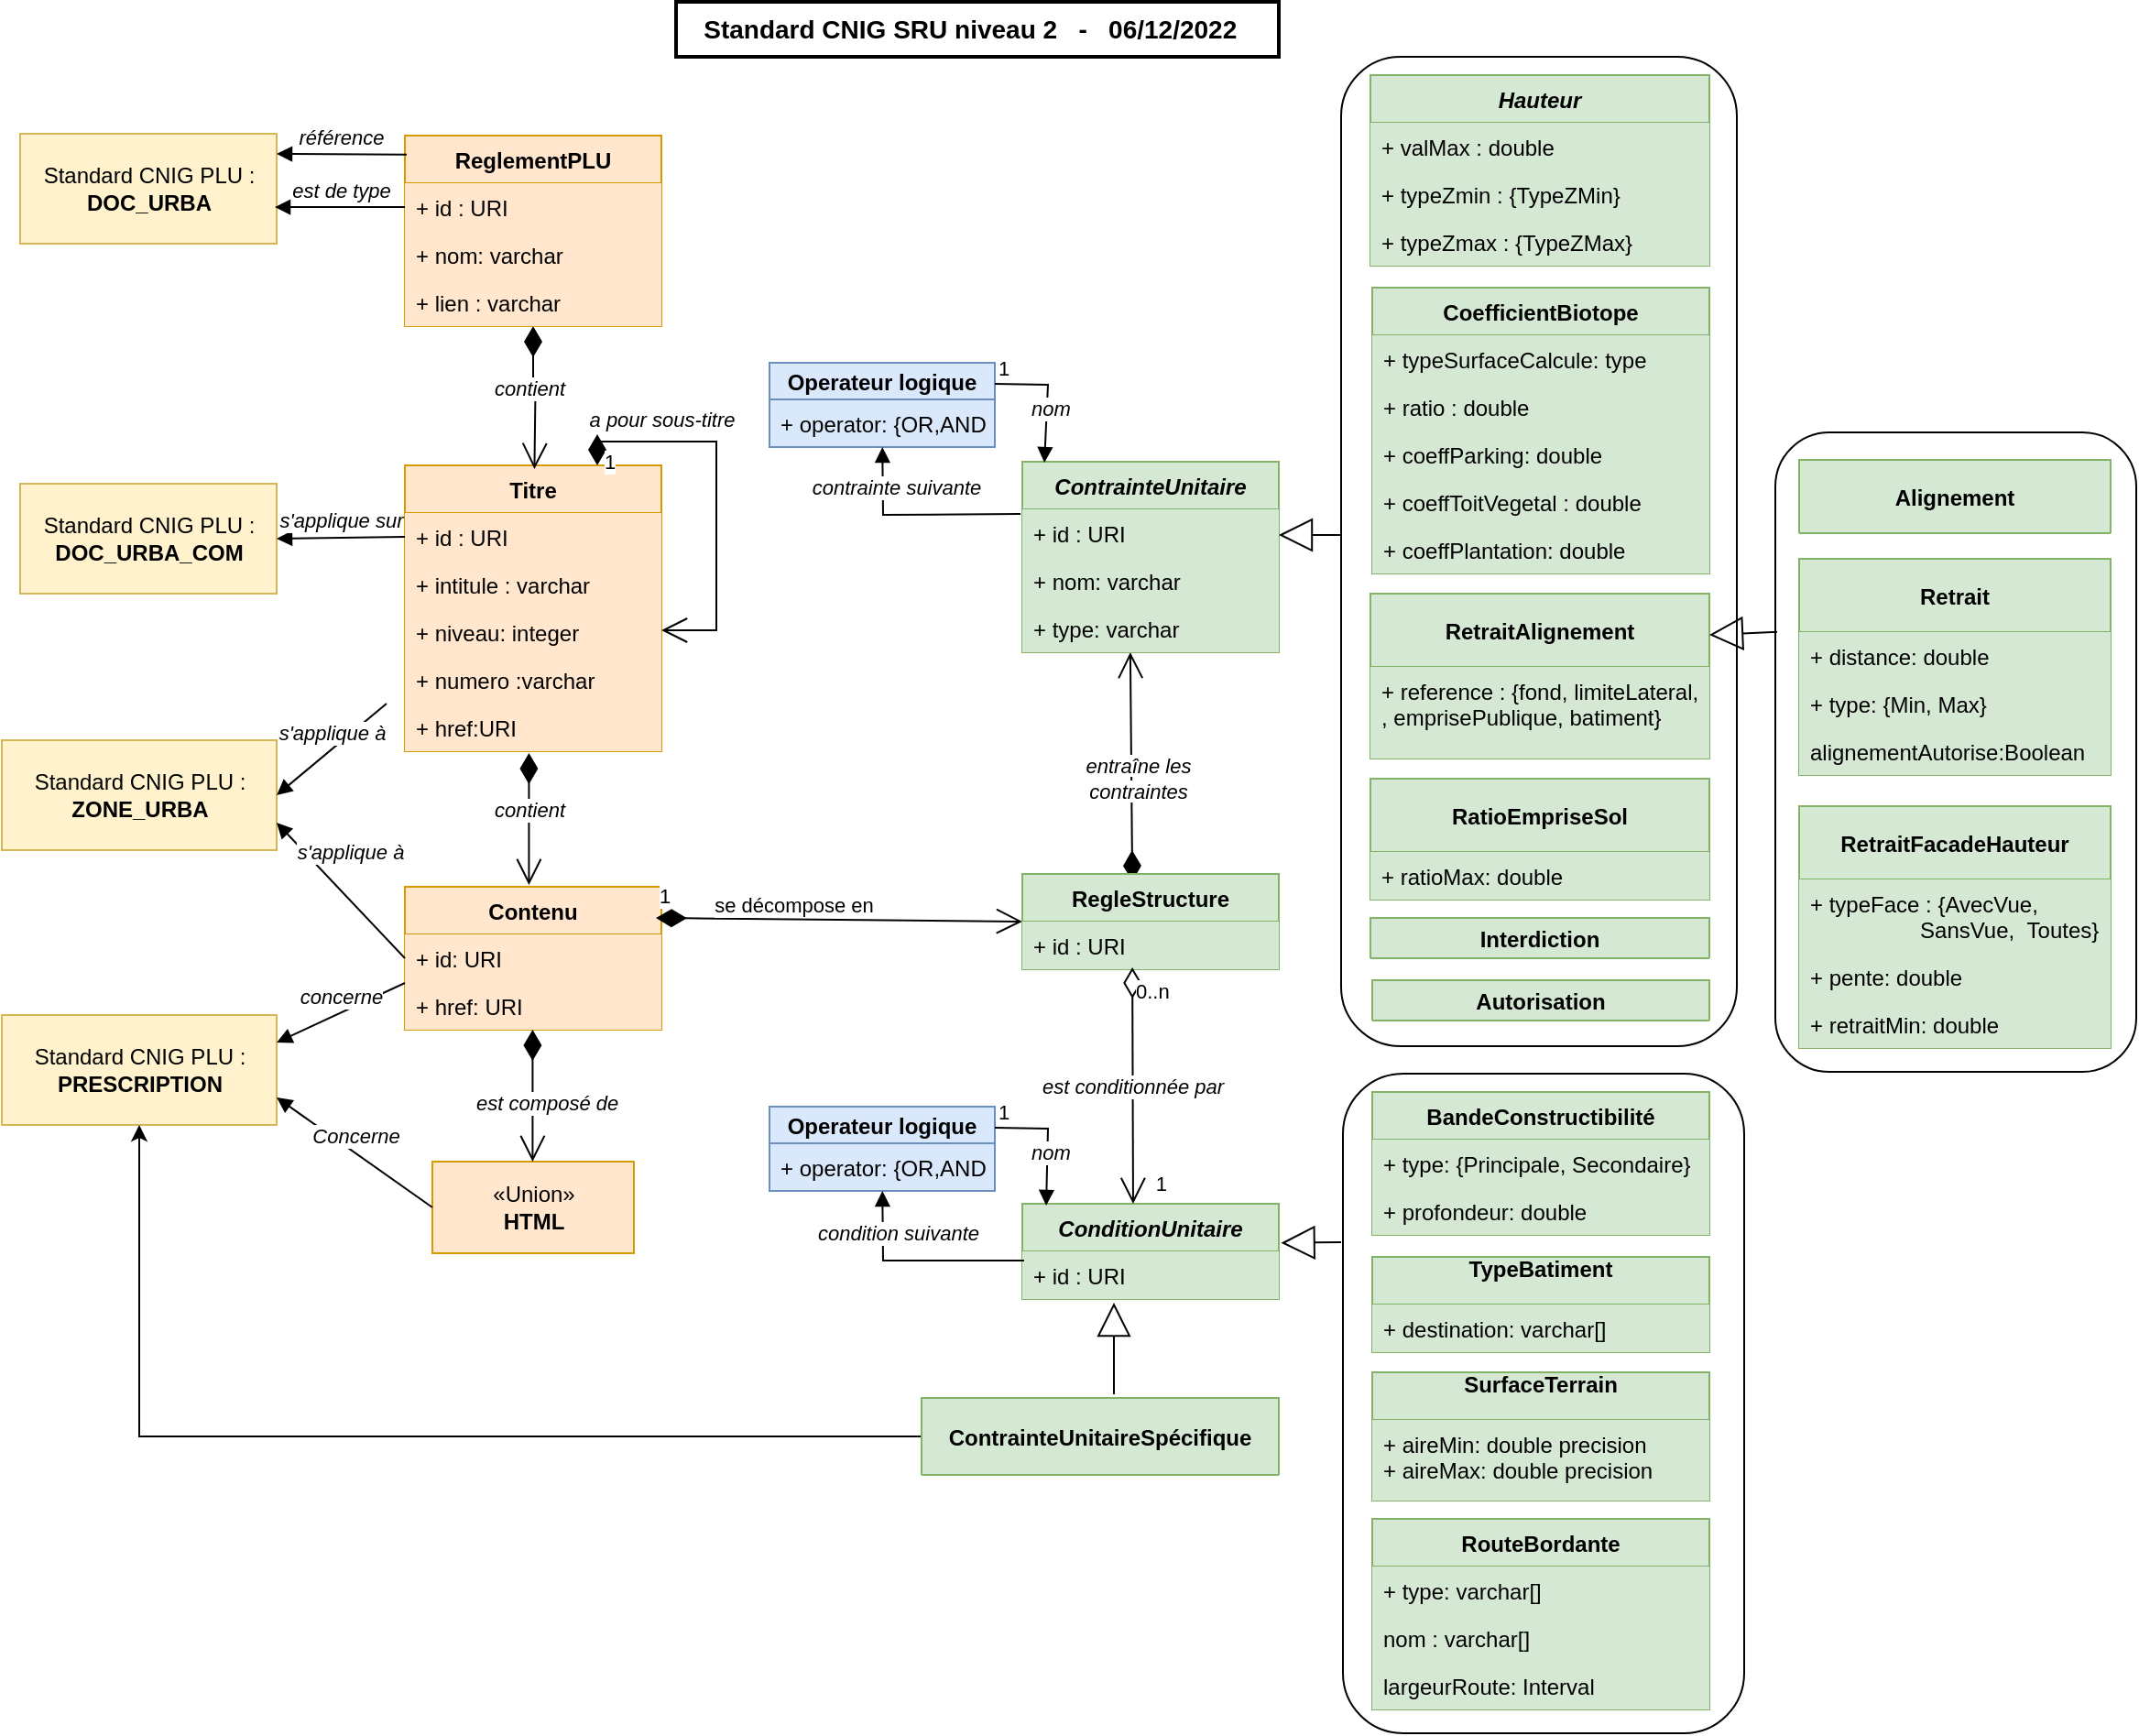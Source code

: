 <?xml version="1.0" encoding="UTF-8"?>
<mxfile version="20.7.4" type="google">
  <diagram id="C5RBs43oDa-KdzZeNtuy" name="Page-1">
    <mxGraphModel dx="1434" dy="2326" grid="1" gridSize="10" guides="1" tooltips="1" connect="1" arrows="1" fold="1" page="1" pageScale="1" pageWidth="1200" pageHeight="1600" math="0" shadow="0">
      <root>
        <mxCell id="WIyWlLk6GJQsqaUBKTNV-0" />
        <mxCell id="WIyWlLk6GJQsqaUBKTNV-1" parent="WIyWlLk6GJQsqaUBKTNV-0" />
        <mxCell id="uj2GFUp7TWxMebJnhP7S-3" value="" style="rounded=1;whiteSpace=wrap;html=1;fillColor=none;" parent="WIyWlLk6GJQsqaUBKTNV-1" vertex="1">
          <mxGeometry x="991" y="-1355" width="197" height="349" as="geometry" />
        </mxCell>
        <mxCell id="uj2GFUp7TWxMebJnhP7S-2" value="" style="rounded=1;whiteSpace=wrap;html=1;fillColor=none;" parent="WIyWlLk6GJQsqaUBKTNV-1" vertex="1">
          <mxGeometry x="754" y="-1560" width="216" height="540" as="geometry" />
        </mxCell>
        <mxCell id="uj2GFUp7TWxMebJnhP7S-0" value="" style="rounded=1;whiteSpace=wrap;html=1;fillColor=none;" parent="WIyWlLk6GJQsqaUBKTNV-1" vertex="1">
          <mxGeometry x="755" y="-1005" width="219" height="360" as="geometry" />
        </mxCell>
        <mxCell id="8gSaWVuiy5hUUqjR6Z7Z-123" value="" style="endArrow=open;html=1;endSize=12;startArrow=diamondThin;startSize=14;startFill=1;align=left;verticalAlign=bottom;rounded=0;exitX=0.429;exitY=0.077;exitDx=0;exitDy=0;exitPerimeter=0;entryX=0.421;entryY=1;entryDx=0;entryDy=0;entryPerimeter=0;" parent="WIyWlLk6GJQsqaUBKTNV-1" source="8gSaWVuiy5hUUqjR6Z7Z-113" target="8gSaWVuiy5hUUqjR6Z7Z-121" edge="1">
          <mxGeometry x="-0.528" y="5" relative="1" as="geometry">
            <mxPoint x="640" y="-1130" as="sourcePoint" />
            <mxPoint x="640" y="-1240" as="targetPoint" />
            <mxPoint as="offset" />
          </mxGeometry>
        </mxCell>
        <mxCell id="8gSaWVuiy5hUUqjR6Z7Z-84" value="&lt;div&gt;«Union»&lt;b&gt;&lt;br&gt;&lt;/b&gt;&lt;/div&gt;&lt;div&gt;&lt;b&gt;HTML&lt;/b&gt;&lt;/div&gt;" style="html=1;fillColor=#ffe6cc;strokeColor=#d79b00;rounded=0;" parent="WIyWlLk6GJQsqaUBKTNV-1" vertex="1">
          <mxGeometry x="258" y="-957" width="110" height="50" as="geometry" />
        </mxCell>
        <mxCell id="8gSaWVuiy5hUUqjR6Z7Z-85" value="Contenu" style="swimlane;fontStyle=1;childLayout=stackLayout;horizontal=1;startSize=26;fillColor=#ffe6cc;horizontalStack=0;resizeParent=1;resizeParentMax=0;resizeLast=0;collapsible=1;marginBottom=0;strokeColor=#d79b00;rounded=0;" parent="WIyWlLk6GJQsqaUBKTNV-1" vertex="1">
          <mxGeometry x="243" y="-1107" width="140" height="78" as="geometry" />
        </mxCell>
        <mxCell id="x3ndrFD1Gh-NryQpKRno-5" value="1" style="endArrow=open;html=1;endSize=12;startArrow=diamondThin;startSize=14;startFill=1;align=left;verticalAlign=bottom;entryX=0;entryY=0.5;entryDx=0;entryDy=0;" parent="8gSaWVuiy5hUUqjR6Z7Z-85" target="8gSaWVuiy5hUUqjR6Z7Z-113" edge="1">
          <mxGeometry x="-1" y="3" relative="1" as="geometry">
            <mxPoint x="137" y="17" as="sourcePoint" />
            <mxPoint x="332" y="16" as="targetPoint" />
          </mxGeometry>
        </mxCell>
        <mxCell id="x3ndrFD1Gh-NryQpKRno-6" value="se décompose en" style="edgeLabel;html=1;align=center;verticalAlign=middle;resizable=0;points=[];" parent="x3ndrFD1Gh-NryQpKRno-5" connectable="0" vertex="1">
          <mxGeometry x="-0.373" relative="1" as="geometry">
            <mxPoint x="12" y="-8" as="offset" />
          </mxGeometry>
        </mxCell>
        <mxCell id="8gSaWVuiy5hUUqjR6Z7Z-86" value="+ id: URI" style="text;strokeColor=none;fillColor=#ffe6cc;align=left;verticalAlign=top;spacingLeft=4;spacingRight=4;overflow=hidden;rotatable=0;points=[[0,0.5],[1,0.5]];portConstraint=eastwest;rounded=0;" parent="8gSaWVuiy5hUUqjR6Z7Z-85" vertex="1">
          <mxGeometry y="26" width="140" height="26" as="geometry" />
        </mxCell>
        <mxCell id="8gSaWVuiy5hUUqjR6Z7Z-87" value="+ href: URI&#xa;" style="text;strokeColor=none;fillColor=#ffe6cc;align=left;verticalAlign=top;spacingLeft=4;spacingRight=4;overflow=hidden;rotatable=0;points=[[0,0.5],[1,0.5]];portConstraint=eastwest;rounded=0;" parent="8gSaWVuiy5hUUqjR6Z7Z-85" vertex="1">
          <mxGeometry y="52" width="140" height="26" as="geometry" />
        </mxCell>
        <mxCell id="8gSaWVuiy5hUUqjR6Z7Z-88" value="&lt;i&gt;est composé de&lt;/i&gt;" style="endArrow=open;html=1;endSize=12;startArrow=diamondThin;startSize=14;startFill=1;edgeStyle=orthogonalEdgeStyle;align=left;verticalAlign=bottom;rounded=0;entryX=0.5;entryY=0;entryDx=0;entryDy=0;exitX=0.5;exitY=1;exitDx=0;exitDy=0;" parent="WIyWlLk6GJQsqaUBKTNV-1" edge="1">
          <mxGeometry x="0.361" y="-33" relative="1" as="geometry">
            <mxPoint x="312.71" y="-1029" as="sourcePoint" />
            <mxPoint x="312.71" y="-957" as="targetPoint" />
            <mxPoint as="offset" />
          </mxGeometry>
        </mxCell>
        <mxCell id="8gSaWVuiy5hUUqjR6Z7Z-89" value="Titre" style="swimlane;fontStyle=1;childLayout=stackLayout;horizontal=1;startSize=26;fillColor=#ffe6cc;horizontalStack=0;resizeParent=1;resizeParentMax=0;resizeLast=0;collapsible=1;marginBottom=0;strokeColor=#d79b00;rounded=0;" parent="WIyWlLk6GJQsqaUBKTNV-1" vertex="1">
          <mxGeometry x="243" y="-1337" width="140" height="156" as="geometry" />
        </mxCell>
        <mxCell id="8gSaWVuiy5hUUqjR6Z7Z-90" value="+ id : URI" style="text;strokeColor=none;fillColor=#ffe6cc;align=left;verticalAlign=top;spacingLeft=4;spacingRight=4;overflow=hidden;rotatable=0;points=[[0,0.5],[1,0.5]];portConstraint=eastwest;rounded=0;" parent="8gSaWVuiy5hUUqjR6Z7Z-89" vertex="1">
          <mxGeometry y="26" width="140" height="26" as="geometry" />
        </mxCell>
        <mxCell id="8gSaWVuiy5hUUqjR6Z7Z-91" value="+ intitule : varchar" style="text;strokeColor=none;fillColor=#ffe6cc;align=left;verticalAlign=top;spacingLeft=4;spacingRight=4;overflow=hidden;rotatable=0;points=[[0,0.5],[1,0.5]];portConstraint=eastwest;rounded=0;" parent="8gSaWVuiy5hUUqjR6Z7Z-89" vertex="1">
          <mxGeometry y="52" width="140" height="26" as="geometry" />
        </mxCell>
        <mxCell id="8gSaWVuiy5hUUqjR6Z7Z-92" value="+ niveau: integer" style="text;strokeColor=none;fillColor=#ffe6cc;align=left;verticalAlign=top;spacingLeft=4;spacingRight=4;overflow=hidden;rotatable=0;points=[[0,0.5],[1,0.5]];portConstraint=eastwest;rounded=0;" parent="8gSaWVuiy5hUUqjR6Z7Z-89" vertex="1">
          <mxGeometry y="78" width="140" height="26" as="geometry" />
        </mxCell>
        <mxCell id="8gSaWVuiy5hUUqjR6Z7Z-93" value="+ numero :varchar&#xa;" style="text;strokeColor=none;fillColor=#ffe6cc;align=left;verticalAlign=top;spacingLeft=4;spacingRight=4;overflow=hidden;rotatable=0;points=[[0,0.5],[1,0.5]];portConstraint=eastwest;rounded=0;" parent="8gSaWVuiy5hUUqjR6Z7Z-89" vertex="1">
          <mxGeometry y="104" width="140" height="26" as="geometry" />
        </mxCell>
        <mxCell id="8gSaWVuiy5hUUqjR6Z7Z-94" value="+ href:URI" style="text;strokeColor=none;fillColor=#ffe6cc;align=left;verticalAlign=top;spacingLeft=4;spacingRight=4;overflow=hidden;rotatable=0;points=[[0,0.5],[1,0.5]];portConstraint=eastwest;rounded=0;" parent="8gSaWVuiy5hUUqjR6Z7Z-89" vertex="1">
          <mxGeometry y="130" width="140" height="26" as="geometry" />
        </mxCell>
        <mxCell id="8gSaWVuiy5hUUqjR6Z7Z-95" value="&lt;i&gt;contient&lt;/i&gt;" style="endArrow=open;html=1;endSize=12;startArrow=diamondThin;startSize=14;startFill=1;edgeStyle=orthogonalEdgeStyle;align=left;verticalAlign=bottom;rounded=0;entryX=0.5;entryY=0;entryDx=0;entryDy=0;exitX=0.5;exitY=1;exitDx=0;exitDy=0;" parent="WIyWlLk6GJQsqaUBKTNV-1" edge="1">
          <mxGeometry x="0.111" y="-21" relative="1" as="geometry">
            <mxPoint x="310.71" y="-1180" as="sourcePoint" />
            <mxPoint x="310.71" y="-1108.0" as="targetPoint" />
            <mxPoint as="offset" />
          </mxGeometry>
        </mxCell>
        <mxCell id="8gSaWVuiy5hUUqjR6Z7Z-96" value="&lt;i&gt;contient&lt;/i&gt;" style="endArrow=open;html=1;endSize=12;startArrow=diamondThin;startSize=14;startFill=1;edgeStyle=orthogonalEdgeStyle;align=left;verticalAlign=bottom;rounded=0;entryX=0.5;entryY=0;entryDx=0;entryDy=0;exitX=0.5;exitY=1;exitDx=0;exitDy=0;" parent="WIyWlLk6GJQsqaUBKTNV-1" source="8gSaWVuiy5hUUqjR6Z7Z-98" edge="1">
          <mxGeometry x="-0.009" y="-23" relative="1" as="geometry">
            <mxPoint x="313.71" y="-1407" as="sourcePoint" />
            <mxPoint x="313.71" y="-1335" as="targetPoint" />
            <mxPoint x="-23" y="-19" as="offset" />
          </mxGeometry>
        </mxCell>
        <mxCell id="8gSaWVuiy5hUUqjR6Z7Z-97" value="1" style="endArrow=open;html=1;endSize=12;startArrow=diamondThin;startSize=14;startFill=1;edgeStyle=orthogonalEdgeStyle;align=left;verticalAlign=bottom;rounded=0;exitX=0.75;exitY=0;exitDx=0;exitDy=0;" parent="WIyWlLk6GJQsqaUBKTNV-1" source="8gSaWVuiy5hUUqjR6Z7Z-89" edge="1">
          <mxGeometry x="-1" y="-7" relative="1" as="geometry">
            <mxPoint x="463" y="-1227" as="sourcePoint" />
            <mxPoint x="383" y="-1247" as="targetPoint" />
            <Array as="points">
              <mxPoint x="348" y="-1350" />
              <mxPoint x="413" y="-1350" />
              <mxPoint x="413" y="-1247" />
            </Array>
            <mxPoint x="-5" y="7" as="offset" />
          </mxGeometry>
        </mxCell>
        <mxCell id="uj2GFUp7TWxMebJnhP7S-23" value="&lt;i&gt;a pour sous-titre&lt;/i&gt;" style="edgeLabel;html=1;align=center;verticalAlign=middle;resizable=0;points=[];" parent="8gSaWVuiy5hUUqjR6Z7Z-97" connectable="0" vertex="1">
          <mxGeometry x="-0.613" y="1" relative="1" as="geometry">
            <mxPoint x="7" y="-11" as="offset" />
          </mxGeometry>
        </mxCell>
        <mxCell id="8gSaWVuiy5hUUqjR6Z7Z-98" value="ReglementPLU" style="swimlane;fontStyle=1;childLayout=stackLayout;horizontal=1;startSize=26;fillColor=#ffe6cc;horizontalStack=0;resizeParent=1;resizeParentMax=0;resizeLast=0;collapsible=1;marginBottom=0;strokeColor=#d79b00;rounded=0;" parent="WIyWlLk6GJQsqaUBKTNV-1" vertex="1">
          <mxGeometry x="243" y="-1517" width="140" height="104" as="geometry" />
        </mxCell>
        <mxCell id="8gSaWVuiy5hUUqjR6Z7Z-99" value="+ id : URI" style="text;strokeColor=none;fillColor=#ffe6cc;align=left;verticalAlign=top;spacingLeft=4;spacingRight=4;overflow=hidden;rotatable=0;points=[[0,0.5],[1,0.5]];portConstraint=eastwest;rounded=0;" parent="8gSaWVuiy5hUUqjR6Z7Z-98" vertex="1">
          <mxGeometry y="26" width="140" height="26" as="geometry" />
        </mxCell>
        <mxCell id="8gSaWVuiy5hUUqjR6Z7Z-100" value="+ nom: varchar" style="text;strokeColor=none;fillColor=#ffe6cc;align=left;verticalAlign=top;spacingLeft=4;spacingRight=4;overflow=hidden;rotatable=0;points=[[0,0.5],[1,0.5]];portConstraint=eastwest;rounded=0;" parent="8gSaWVuiy5hUUqjR6Z7Z-98" vertex="1">
          <mxGeometry y="52" width="140" height="26" as="geometry" />
        </mxCell>
        <mxCell id="8gSaWVuiy5hUUqjR6Z7Z-101" value="+ lien : varchar" style="text;strokeColor=none;fillColor=#ffe6cc;align=left;verticalAlign=top;spacingLeft=4;spacingRight=4;overflow=hidden;rotatable=0;points=[[0,0.5],[1,0.5]];portConstraint=eastwest;rounded=0;" parent="8gSaWVuiy5hUUqjR6Z7Z-98" vertex="1">
          <mxGeometry y="78" width="140" height="26" as="geometry" />
        </mxCell>
        <mxCell id="8gSaWVuiy5hUUqjR6Z7Z-102" value="&lt;div&gt;&lt;span style=&quot;background-color: initial;&quot;&gt;Standard CNIG PLU :&lt;/span&gt;&lt;br&gt;&lt;/div&gt;&lt;b&gt;PRESCRIPTION&lt;br&gt;&lt;/b&gt;" style="html=1;rounded=0;fillColor=#fff2cc;strokeColor=#d6b656;" parent="WIyWlLk6GJQsqaUBKTNV-1" vertex="1">
          <mxGeometry x="23" y="-1037" width="150" height="60" as="geometry" />
        </mxCell>
        <mxCell id="8gSaWVuiy5hUUqjR6Z7Z-103" value="&lt;div&gt;&lt;span style=&quot;background-color: initial;&quot;&gt;Standard CNIG PLU :&lt;/span&gt;&lt;br&gt;&lt;/div&gt;&lt;b&gt;DOC_URBA&lt;br&gt;&lt;/b&gt;" style="html=1;rounded=0;fillColor=#fff2cc;strokeColor=#d6b656;" parent="WIyWlLk6GJQsqaUBKTNV-1" vertex="1">
          <mxGeometry x="33" y="-1518" width="140" height="60" as="geometry" />
        </mxCell>
        <mxCell id="8gSaWVuiy5hUUqjR6Z7Z-104" value="&lt;i&gt;concerne&lt;br&gt;&lt;/i&gt;" style="html=1;verticalAlign=bottom;endArrow=block;rounded=0;entryX=1;entryY=0.25;entryDx=0;entryDy=0;exitX=0;exitY=1.019;exitDx=0;exitDy=0;exitPerimeter=0;" parent="WIyWlLk6GJQsqaUBKTNV-1" source="8gSaWVuiy5hUUqjR6Z7Z-86" target="8gSaWVuiy5hUUqjR6Z7Z-102" edge="1">
          <mxGeometry width="80" relative="1" as="geometry">
            <mxPoint x="413" y="-1257" as="sourcePoint" />
            <mxPoint x="493" y="-1257" as="targetPoint" />
          </mxGeometry>
        </mxCell>
        <mxCell id="8gSaWVuiy5hUUqjR6Z7Z-105" value="&lt;i&gt;Concerne&lt;/i&gt;" style="html=1;verticalAlign=bottom;endArrow=block;rounded=0;entryX=1;entryY=0.75;entryDx=0;entryDy=0;exitX=0;exitY=0.5;exitDx=0;exitDy=0;" parent="WIyWlLk6GJQsqaUBKTNV-1" source="8gSaWVuiy5hUUqjR6Z7Z-84" target="8gSaWVuiy5hUUqjR6Z7Z-102" edge="1">
          <mxGeometry width="80" relative="1" as="geometry">
            <mxPoint x="393" y="-1058" as="sourcePoint" />
            <mxPoint x="473" y="-1004" as="targetPoint" />
          </mxGeometry>
        </mxCell>
        <mxCell id="8gSaWVuiy5hUUqjR6Z7Z-106" value="&lt;i&gt;référence&lt;/i&gt;" style="html=1;verticalAlign=bottom;endArrow=block;rounded=0;exitX=0.007;exitY=0.1;exitDx=0;exitDy=0;exitPerimeter=0;entryX=1;entryY=0.183;entryDx=0;entryDy=0;entryPerimeter=0;" parent="WIyWlLk6GJQsqaUBKTNV-1" source="8gSaWVuiy5hUUqjR6Z7Z-98" target="8gSaWVuiy5hUUqjR6Z7Z-103" edge="1">
          <mxGeometry width="80" relative="1" as="geometry">
            <mxPoint x="243" y="-1490" as="sourcePoint" />
            <mxPoint x="173" y="-1494.5" as="targetPoint" />
          </mxGeometry>
        </mxCell>
        <mxCell id="8gSaWVuiy5hUUqjR6Z7Z-107" value="&lt;i&gt;est de type&lt;/i&gt;" style="html=1;verticalAlign=bottom;endArrow=block;rounded=0;exitX=0;exitY=0.5;exitDx=0;exitDy=0;entryX=0.993;entryY=0.667;entryDx=0;entryDy=0;entryPerimeter=0;" parent="WIyWlLk6GJQsqaUBKTNV-1" source="8gSaWVuiy5hUUqjR6Z7Z-99" target="8gSaWVuiy5hUUqjR6Z7Z-103" edge="1">
          <mxGeometry width="80" relative="1" as="geometry">
            <mxPoint x="243.56" y="-1477.94" as="sourcePoint" />
            <mxPoint x="173.98" y="-1476.5" as="targetPoint" />
          </mxGeometry>
        </mxCell>
        <mxCell id="8gSaWVuiy5hUUqjR6Z7Z-108" value="&lt;div&gt;&lt;span style=&quot;background-color: initial;&quot;&gt;Standard CNIG PLU :&lt;/span&gt;&lt;/div&gt;&lt;b&gt;ZONE_URBA&lt;br&gt;&lt;/b&gt;" style="html=1;rounded=0;fillColor=#fff2cc;strokeColor=#d6b656;" parent="WIyWlLk6GJQsqaUBKTNV-1" vertex="1">
          <mxGeometry x="23" y="-1187" width="150" height="60" as="geometry" />
        </mxCell>
        <mxCell id="8gSaWVuiy5hUUqjR6Z7Z-109" value="&lt;div&gt;&lt;span style=&quot;background-color: initial;&quot;&gt;Standard CNIG PLU :&lt;/span&gt;&lt;br&gt;&lt;/div&gt;&lt;b&gt;DOC_URBA_COM&lt;br&gt;&lt;/b&gt;" style="html=1;rounded=0;fillColor=#fff2cc;strokeColor=#d6b656;" parent="WIyWlLk6GJQsqaUBKTNV-1" vertex="1">
          <mxGeometry x="33" y="-1327" width="140" height="60" as="geometry" />
        </mxCell>
        <mxCell id="8gSaWVuiy5hUUqjR6Z7Z-110" value="&lt;i&gt;s&#39;applique sur&lt;/i&gt;" style="html=1;verticalAlign=bottom;endArrow=block;rounded=0;entryX=1;entryY=0.5;entryDx=0;entryDy=0;exitX=0;exitY=0.5;exitDx=0;exitDy=0;" parent="WIyWlLk6GJQsqaUBKTNV-1" source="8gSaWVuiy5hUUqjR6Z7Z-90" target="8gSaWVuiy5hUUqjR6Z7Z-109" edge="1">
          <mxGeometry width="80" relative="1" as="geometry">
            <mxPoint x="392" y="-1440" as="sourcePoint" />
            <mxPoint x="472" y="-1440" as="targetPoint" />
          </mxGeometry>
        </mxCell>
        <mxCell id="8gSaWVuiy5hUUqjR6Z7Z-111" value="&lt;i&gt;s&#39;applique à&lt;/i&gt;" style="html=1;verticalAlign=bottom;endArrow=block;rounded=0;entryX=1;entryY=0.5;entryDx=0;entryDy=0;" parent="WIyWlLk6GJQsqaUBKTNV-1" target="8gSaWVuiy5hUUqjR6Z7Z-108" edge="1">
          <mxGeometry width="80" relative="1" as="geometry">
            <mxPoint x="233" y="-1207" as="sourcePoint" />
            <mxPoint x="183" y="-1358" as="targetPoint" />
          </mxGeometry>
        </mxCell>
        <mxCell id="8gSaWVuiy5hUUqjR6Z7Z-112" value="&lt;i&gt;s&#39;applique à&lt;/i&gt;" style="html=1;verticalAlign=bottom;endArrow=block;rounded=0;entryX=1;entryY=0.75;entryDx=0;entryDy=0;exitX=0;exitY=0.5;exitDx=0;exitDy=0;" parent="WIyWlLk6GJQsqaUBKTNV-1" source="8gSaWVuiy5hUUqjR6Z7Z-86" target="8gSaWVuiy5hUUqjR6Z7Z-108" edge="1">
          <mxGeometry x="0.104" y="-12" width="80" relative="1" as="geometry">
            <mxPoint x="243" y="-1197" as="sourcePoint" />
            <mxPoint x="183" y="-1147" as="targetPoint" />
            <mxPoint as="offset" />
          </mxGeometry>
        </mxCell>
        <mxCell id="8gSaWVuiy5hUUqjR6Z7Z-113" value="RegleStructure" style="swimlane;fontStyle=1;childLayout=stackLayout;horizontal=1;startSize=26;fillColor=#d5e8d4;horizontalStack=0;resizeParent=1;resizeParentMax=0;resizeLast=0;collapsible=1;marginBottom=0;strokeColor=#82b366;rounded=0;" parent="WIyWlLk6GJQsqaUBKTNV-1" vertex="1">
          <mxGeometry x="580" y="-1114" width="140" height="52" as="geometry" />
        </mxCell>
        <mxCell id="8gSaWVuiy5hUUqjR6Z7Z-114" value="+ id : URI" style="text;strokeColor=none;fillColor=#D5E8D4;align=left;verticalAlign=top;spacingLeft=4;spacingRight=4;overflow=hidden;rotatable=0;points=[[0,0.5],[1,0.5]];portConstraint=eastwest;rounded=0;" parent="8gSaWVuiy5hUUqjR6Z7Z-113" vertex="1">
          <mxGeometry y="26" width="140" height="26" as="geometry" />
        </mxCell>
        <mxCell id="8gSaWVuiy5hUUqjR6Z7Z-118" value="ContrainteUnitaire" style="swimlane;fontStyle=3;childLayout=stackLayout;horizontal=1;startSize=26;fillColor=#d5e8d4;horizontalStack=0;resizeParent=1;resizeParentMax=0;resizeLast=0;collapsible=1;marginBottom=0;strokeColor=#82b366;rounded=0;" parent="WIyWlLk6GJQsqaUBKTNV-1" vertex="1">
          <mxGeometry x="580" y="-1339" width="140" height="104" as="geometry" />
        </mxCell>
        <mxCell id="8gSaWVuiy5hUUqjR6Z7Z-119" value="+ id : URI" style="text;strokeColor=none;fillColor=#D5E8D4;align=left;verticalAlign=top;spacingLeft=4;spacingRight=4;overflow=hidden;rotatable=0;points=[[0,0.5],[1,0.5]];portConstraint=eastwest;rounded=0;" parent="8gSaWVuiy5hUUqjR6Z7Z-118" vertex="1">
          <mxGeometry y="26" width="140" height="26" as="geometry" />
        </mxCell>
        <mxCell id="8gSaWVuiy5hUUqjR6Z7Z-120" value="+ nom: varchar" style="text;strokeColor=none;fillColor=#D5E8D4;align=left;verticalAlign=top;spacingLeft=4;spacingRight=4;overflow=hidden;rotatable=0;points=[[0,0.5],[1,0.5]];portConstraint=eastwest;rounded=0;" parent="8gSaWVuiy5hUUqjR6Z7Z-118" vertex="1">
          <mxGeometry y="52" width="140" height="26" as="geometry" />
        </mxCell>
        <mxCell id="8gSaWVuiy5hUUqjR6Z7Z-121" value="+ type: varchar" style="text;strokeColor=none;fillColor=#D5E8D4;align=left;verticalAlign=top;spacingLeft=4;spacingRight=4;overflow=hidden;rotatable=0;points=[[0,0.5],[1,0.5]];portConstraint=eastwest;rounded=0;" parent="8gSaWVuiy5hUUqjR6Z7Z-118" vertex="1">
          <mxGeometry y="78" width="140" height="26" as="geometry" />
        </mxCell>
        <mxCell id="8gSaWVuiy5hUUqjR6Z7Z-124" value="RatioEmpriseSol" style="swimlane;fontStyle=1;childLayout=stackLayout;horizontal=1;startSize=40;fillColor=#d5e8d4;horizontalStack=0;resizeParent=1;resizeParentMax=0;resizeLast=0;collapsible=1;marginBottom=0;strokeColor=#82b366;rounded=0;" parent="WIyWlLk6GJQsqaUBKTNV-1" vertex="1">
          <mxGeometry x="770" y="-1166" width="185" height="66" as="geometry" />
        </mxCell>
        <mxCell id="8gSaWVuiy5hUUqjR6Z7Z-125" value="+ ratioMax: double" style="text;strokeColor=none;fillColor=#D5E8D4;align=left;verticalAlign=top;spacingLeft=4;spacingRight=4;overflow=hidden;rotatable=0;points=[[0,0.5],[1,0.5]];portConstraint=eastwest;rounded=0;" parent="8gSaWVuiy5hUUqjR6Z7Z-124" vertex="1">
          <mxGeometry y="40" width="185" height="26" as="geometry" />
        </mxCell>
        <mxCell id="8gSaWVuiy5hUUqjR6Z7Z-144" value="BandeConstructibilité" style="swimlane;fontStyle=1;childLayout=stackLayout;horizontal=1;startSize=26;fillColor=#d5e8d4;horizontalStack=0;resizeParent=1;resizeParentMax=0;resizeLast=0;collapsible=1;marginBottom=0;strokeColor=#82b366;rounded=0;" parent="WIyWlLk6GJQsqaUBKTNV-1" vertex="1">
          <mxGeometry x="771" y="-995" width="184" height="78" as="geometry">
            <mxRectangle x="771" y="-995" width="170" height="30" as="alternateBounds" />
          </mxGeometry>
        </mxCell>
        <mxCell id="x3ndrFD1Gh-NryQpKRno-11" value="+ type: {Principale, Secondaire}" style="text;strokeColor=none;fillColor=#D5E8D4;align=left;verticalAlign=top;spacingLeft=4;spacingRight=4;overflow=hidden;rotatable=0;points=[[0,0.5],[1,0.5]];portConstraint=eastwest;rounded=0;" parent="8gSaWVuiy5hUUqjR6Z7Z-144" vertex="1">
          <mxGeometry y="26" width="184" height="26" as="geometry" />
        </mxCell>
        <mxCell id="8gSaWVuiy5hUUqjR6Z7Z-146" value="+ profondeur: double" style="text;strokeColor=none;fillColor=#D5E8D4;align=left;verticalAlign=top;spacingLeft=4;spacingRight=4;overflow=hidden;rotatable=0;points=[[0,0.5],[1,0.5]];portConstraint=eastwest;rounded=0;" parent="8gSaWVuiy5hUUqjR6Z7Z-144" vertex="1">
          <mxGeometry y="52" width="184" height="26" as="geometry" />
        </mxCell>
        <mxCell id="8gSaWVuiy5hUUqjR6Z7Z-154" value="" style="edgeStyle=orthogonalEdgeStyle;rounded=0;orthogonalLoop=1;jettySize=auto;html=1;exitX=0;exitY=0.5;exitDx=0;exitDy=0;" parent="WIyWlLk6GJQsqaUBKTNV-1" source="8gSaWVuiy5hUUqjR6Z7Z-147" target="8gSaWVuiy5hUUqjR6Z7Z-102" edge="1">
          <mxGeometry relative="1" as="geometry">
            <mxPoint x="373" y="-840" as="sourcePoint" />
          </mxGeometry>
        </mxCell>
        <mxCell id="8gSaWVuiy5hUUqjR6Z7Z-147" value="ContrainteUnitaireSpécifique" style="swimlane;fontStyle=1;childLayout=stackLayout;horizontal=1;startSize=42;fillColor=#d5e8d4;horizontalStack=0;resizeParent=1;resizeParentMax=0;resizeLast=0;collapsible=1;marginBottom=0;strokeColor=#82b366;rounded=0;" parent="WIyWlLk6GJQsqaUBKTNV-1" vertex="1">
          <mxGeometry x="525" y="-828" width="195" height="42" as="geometry" />
        </mxCell>
        <mxCell id="8gSaWVuiy5hUUqjR6Z7Z-167" value="CoefficientBiotope&#xa;" style="swimlane;fontStyle=1;childLayout=stackLayout;horizontal=1;startSize=26;fillColor=#d5e8d4;horizontalStack=0;resizeParent=1;resizeParentMax=0;resizeLast=0;collapsible=1;marginBottom=0;strokeColor=#82b366;rounded=0;verticalAlign=top;" parent="WIyWlLk6GJQsqaUBKTNV-1" vertex="1">
          <mxGeometry x="771" y="-1434" width="184" height="156" as="geometry">
            <mxRectangle x="780" y="204" width="150" height="30" as="alternateBounds" />
          </mxGeometry>
        </mxCell>
        <mxCell id="8gSaWVuiy5hUUqjR6Z7Z-168" value="+ typeSurfaceCalcule: type" style="text;strokeColor=none;fillColor=#D5E8D4;align=left;verticalAlign=top;spacingLeft=4;spacingRight=4;overflow=hidden;rotatable=0;points=[[0,0.5],[1,0.5]];portConstraint=eastwest;rounded=0;" parent="8gSaWVuiy5hUUqjR6Z7Z-167" vertex="1">
          <mxGeometry y="26" width="184" height="26" as="geometry" />
        </mxCell>
        <mxCell id="8gSaWVuiy5hUUqjR6Z7Z-169" value="+ ratio : double" style="text;strokeColor=none;fillColor=#D5E8D4;align=left;verticalAlign=top;spacingLeft=4;spacingRight=4;overflow=hidden;rotatable=0;points=[[0,0.5],[1,0.5]];portConstraint=eastwest;rounded=0;" parent="8gSaWVuiy5hUUqjR6Z7Z-167" vertex="1">
          <mxGeometry y="52" width="184" height="26" as="geometry" />
        </mxCell>
        <mxCell id="8gSaWVuiy5hUUqjR6Z7Z-171" value="+ coeffParking: double&#xa;" style="text;strokeColor=none;fillColor=#D5E8D4;align=left;verticalAlign=top;spacingLeft=4;spacingRight=4;overflow=hidden;rotatable=0;points=[[0,0.5],[1,0.5]];portConstraint=eastwest;rounded=0;" parent="8gSaWVuiy5hUUqjR6Z7Z-167" vertex="1">
          <mxGeometry y="78" width="184" height="26" as="geometry" />
        </mxCell>
        <mxCell id="8gSaWVuiy5hUUqjR6Z7Z-170" value="+ coeffToitVegetal : double&#xa;" style="text;strokeColor=none;fillColor=#D5E8D4;align=left;verticalAlign=top;spacingLeft=4;spacingRight=4;overflow=hidden;rotatable=0;points=[[0,0.5],[1,0.5]];portConstraint=eastwest;rounded=0;" parent="8gSaWVuiy5hUUqjR6Z7Z-167" vertex="1">
          <mxGeometry y="104" width="184" height="26" as="geometry" />
        </mxCell>
        <mxCell id="8gSaWVuiy5hUUqjR6Z7Z-176" value="+ coeffPlantation: double&#xa;" style="text;strokeColor=none;fillColor=#D5E8D4;align=left;verticalAlign=top;spacingLeft=4;spacingRight=4;overflow=hidden;rotatable=0;points=[[0,0.5],[1,0.5]];portConstraint=eastwest;rounded=0;" parent="8gSaWVuiy5hUUqjR6Z7Z-167" vertex="1">
          <mxGeometry y="130" width="184" height="26" as="geometry" />
        </mxCell>
        <mxCell id="8gSaWVuiy5hUUqjR6Z7Z-177" value="&#xa;&#xa;Interdiction&#xa;&#xa;" style="swimlane;fontStyle=1;childLayout=stackLayout;horizontal=1;startSize=40;fillColor=#d5e8d4;horizontalStack=0;resizeParent=1;resizeParentMax=0;resizeLast=0;collapsible=1;marginBottom=0;strokeColor=#82b366;rounded=0;" parent="WIyWlLk6GJQsqaUBKTNV-1" vertex="1">
          <mxGeometry x="770" y="-1090" width="185" height="22" as="geometry" />
        </mxCell>
        <mxCell id="8gSaWVuiy5hUUqjR6Z7Z-184" value="RetraitAlignement" style="swimlane;fontStyle=1;childLayout=stackLayout;horizontal=1;startSize=40;fillColor=#d5e8d4;horizontalStack=0;resizeParent=1;resizeParentMax=0;resizeLast=0;collapsible=1;marginBottom=0;strokeColor=#82b366;rounded=0;" parent="WIyWlLk6GJQsqaUBKTNV-1" vertex="1">
          <mxGeometry x="770" y="-1267" width="185" height="90" as="geometry">
            <mxRectangle x="850" y="506" width="140" height="40" as="alternateBounds" />
          </mxGeometry>
        </mxCell>
        <mxCell id="8gSaWVuiy5hUUqjR6Z7Z-185" value="+ reference : {fond, limiteLateral, &#xa;, emprisePublique, batiment}" style="text;strokeColor=none;fillColor=#D5E8D4;align=left;verticalAlign=top;spacingLeft=4;spacingRight=4;overflow=hidden;rotatable=0;points=[[0,0.5],[1,0.5]];portConstraint=eastwest;rounded=0;" parent="8gSaWVuiy5hUUqjR6Z7Z-184" vertex="1">
          <mxGeometry y="40" width="185" height="50" as="geometry" />
        </mxCell>
        <mxCell id="8gSaWVuiy5hUUqjR6Z7Z-191" value="Alignement" style="swimlane;fontStyle=1;childLayout=stackLayout;horizontal=1;startSize=40;fillColor=#d5e8d4;horizontalStack=0;resizeParent=1;resizeParentMax=0;resizeLast=0;collapsible=1;marginBottom=0;strokeColor=#82b366;rounded=0;" parent="WIyWlLk6GJQsqaUBKTNV-1" vertex="1">
          <mxGeometry x="1004" y="-1340" width="170" height="40" as="geometry">
            <mxRectangle x="1000" y="360" width="110" height="40" as="alternateBounds" />
          </mxGeometry>
        </mxCell>
        <mxCell id="8gSaWVuiy5hUUqjR6Z7Z-193" value="Retrait" style="swimlane;fontStyle=1;childLayout=stackLayout;horizontal=1;startSize=40;fillColor=#d5e8d4;horizontalStack=0;resizeParent=1;resizeParentMax=0;resizeLast=0;collapsible=1;marginBottom=0;strokeColor=#82b366;rounded=0;" parent="WIyWlLk6GJQsqaUBKTNV-1" vertex="1">
          <mxGeometry x="1004" y="-1286" width="170" height="118" as="geometry" />
        </mxCell>
        <mxCell id="8gSaWVuiy5hUUqjR6Z7Z-195" value="+ distance: double" style="text;strokeColor=none;fillColor=#D5E8D4;align=left;verticalAlign=top;spacingLeft=4;spacingRight=4;overflow=hidden;rotatable=0;points=[[0,0.5],[1,0.5]];portConstraint=eastwest;rounded=0;" parent="8gSaWVuiy5hUUqjR6Z7Z-193" vertex="1">
          <mxGeometry y="40" width="170" height="26" as="geometry" />
        </mxCell>
        <mxCell id="8gSaWVuiy5hUUqjR6Z7Z-196" value="+ type: {Min, Max}" style="text;strokeColor=none;fillColor=#D5E8D4;align=left;verticalAlign=top;spacingLeft=4;spacingRight=4;overflow=hidden;rotatable=0;points=[[0,0.5],[1,0.5]];portConstraint=eastwest;rounded=0;" parent="8gSaWVuiy5hUUqjR6Z7Z-193" vertex="1">
          <mxGeometry y="66" width="170" height="26" as="geometry" />
        </mxCell>
        <mxCell id="8gSaWVuiy5hUUqjR6Z7Z-200" value="alignementAutorise:Boolean" style="text;strokeColor=none;fillColor=#D5E8D4;align=left;verticalAlign=top;spacingLeft=4;spacingRight=4;overflow=hidden;rotatable=0;points=[[0,0.5],[1,0.5]];portConstraint=eastwest;rounded=0;" parent="8gSaWVuiy5hUUqjR6Z7Z-193" vertex="1">
          <mxGeometry y="92" width="170" height="26" as="geometry" />
        </mxCell>
        <mxCell id="8gSaWVuiy5hUUqjR6Z7Z-201" value="RetraitFacadeHauteur" style="swimlane;fontStyle=1;childLayout=stackLayout;horizontal=1;startSize=40;fillColor=#d5e8d4;horizontalStack=0;resizeParent=1;resizeParentMax=0;resizeLast=0;collapsible=1;marginBottom=0;strokeColor=#82b366;rounded=0;" parent="WIyWlLk6GJQsqaUBKTNV-1" vertex="1">
          <mxGeometry x="1004" y="-1151" width="170" height="132" as="geometry" />
        </mxCell>
        <mxCell id="8gSaWVuiy5hUUqjR6Z7Z-202" value="+ typeFace : {AvecVue,&#xa;                  SansVue,  Toutes}&#xa;" style="text;strokeColor=none;fillColor=#D5E8D4;align=left;verticalAlign=top;spacingLeft=4;spacingRight=4;overflow=hidden;rotatable=0;points=[[0,0.5],[1,0.5]];portConstraint=eastwest;rounded=0;" parent="8gSaWVuiy5hUUqjR6Z7Z-201" vertex="1">
          <mxGeometry y="40" width="170" height="40" as="geometry" />
        </mxCell>
        <mxCell id="8gSaWVuiy5hUUqjR6Z7Z-204" value="+ pente: double" style="text;strokeColor=none;fillColor=#D5E8D4;align=left;verticalAlign=top;spacingLeft=4;spacingRight=4;overflow=hidden;rotatable=0;points=[[0,0.5],[1,0.5]];portConstraint=eastwest;rounded=0;" parent="8gSaWVuiy5hUUqjR6Z7Z-201" vertex="1">
          <mxGeometry y="80" width="170" height="26" as="geometry" />
        </mxCell>
        <mxCell id="8gSaWVuiy5hUUqjR6Z7Z-205" value="+ retraitMin: double" style="text;strokeColor=none;fillColor=#D5E8D4;align=left;verticalAlign=top;spacingLeft=4;spacingRight=4;overflow=hidden;rotatable=0;points=[[0,0.5],[1,0.5]];portConstraint=eastwest;rounded=0;" parent="8gSaWVuiy5hUUqjR6Z7Z-201" vertex="1">
          <mxGeometry y="106" width="170" height="26" as="geometry" />
        </mxCell>
        <mxCell id="N2tUr6UEc7fx2WgPVd-r-0" value="&#xa;RouteBordante&#xa;" style="swimlane;fontStyle=1;childLayout=stackLayout;horizontal=1;startSize=26;fillColor=#d5e8d4;horizontalStack=0;resizeParent=1;resizeParentMax=0;resizeLast=0;collapsible=1;marginBottom=0;strokeColor=#82b366;rounded=0;" parent="WIyWlLk6GJQsqaUBKTNV-1" vertex="1">
          <mxGeometry x="771" y="-762" width="184" height="104" as="geometry" />
        </mxCell>
        <mxCell id="N2tUr6UEc7fx2WgPVd-r-1" value="+ type: varchar[]" style="text;strokeColor=none;fillColor=#D5E8D4;align=left;verticalAlign=top;spacingLeft=4;spacingRight=4;overflow=hidden;rotatable=0;points=[[0,0.5],[1,0.5]];portConstraint=eastwest;rounded=0;" parent="N2tUr6UEc7fx2WgPVd-r-0" vertex="1">
          <mxGeometry y="26" width="184" height="26" as="geometry" />
        </mxCell>
        <mxCell id="N2tUr6UEc7fx2WgPVd-r-2" value="nom : varchar[]&#xa;" style="text;strokeColor=none;fillColor=#D5E8D4;align=left;verticalAlign=top;spacingLeft=4;spacingRight=4;overflow=hidden;rotatable=0;points=[[0,0.5],[1,0.5]];portConstraint=eastwest;rounded=0;" parent="N2tUr6UEc7fx2WgPVd-r-0" vertex="1">
          <mxGeometry y="52" width="184" height="26" as="geometry" />
        </mxCell>
        <mxCell id="N2tUr6UEc7fx2WgPVd-r-3" value="largeurRoute: Interval&#xa;" style="text;strokeColor=none;fillColor=#D5E8D4;align=left;verticalAlign=top;spacingLeft=4;spacingRight=4;overflow=hidden;rotatable=0;points=[[0,0.5],[1,0.5]];portConstraint=eastwest;rounded=0;" parent="N2tUr6UEc7fx2WgPVd-r-0" vertex="1">
          <mxGeometry y="78" width="184" height="26" as="geometry" />
        </mxCell>
        <mxCell id="N2tUr6UEc7fx2WgPVd-r-4" value="&#xa;TypeBatiment&#xa;&#xa;" style="swimlane;fontStyle=1;childLayout=stackLayout;horizontal=1;startSize=26;fillColor=#d5e8d4;horizontalStack=0;resizeParent=1;resizeParentMax=0;resizeLast=0;collapsible=1;marginBottom=0;strokeColor=#82b366;rounded=0;" parent="WIyWlLk6GJQsqaUBKTNV-1" vertex="1">
          <mxGeometry x="771" y="-905" width="184" height="52" as="geometry">
            <mxRectangle x="771" y="-905" width="120" height="60" as="alternateBounds" />
          </mxGeometry>
        </mxCell>
        <mxCell id="N2tUr6UEc7fx2WgPVd-r-5" value="+ destination: varchar[] " style="text;strokeColor=none;fillColor=#D5E8D4;align=left;verticalAlign=top;spacingLeft=4;spacingRight=4;overflow=hidden;rotatable=0;points=[[0,0.5],[1,0.5]];portConstraint=eastwest;rounded=0;" parent="N2tUr6UEc7fx2WgPVd-r-4" vertex="1">
          <mxGeometry y="26" width="184" height="26" as="geometry" />
        </mxCell>
        <mxCell id="N2tUr6UEc7fx2WgPVd-r-14" value="Autorisation" style="swimlane;fontStyle=1;childLayout=stackLayout;horizontal=1;startSize=40;fillColor=#d5e8d4;horizontalStack=0;resizeParent=1;resizeParentMax=0;resizeLast=0;collapsible=1;marginBottom=0;strokeColor=#82b366;rounded=0;" parent="WIyWlLk6GJQsqaUBKTNV-1" vertex="1">
          <mxGeometry x="771" y="-1056" width="184" height="22" as="geometry">
            <mxRectangle x="771" y="-1056" width="110" height="40" as="alternateBounds" />
          </mxGeometry>
        </mxCell>
        <mxCell id="TGg9PMkNz1fRDnrvWDFg-7" value="ConditionUnitaire" style="swimlane;fontStyle=3;childLayout=stackLayout;horizontal=1;startSize=26;fillColor=#d5e8d4;horizontalStack=0;resizeParent=1;resizeParentMax=0;resizeLast=0;collapsible=1;marginBottom=0;strokeColor=#82b366;rounded=0;" parent="WIyWlLk6GJQsqaUBKTNV-1" vertex="1">
          <mxGeometry x="580" y="-934" width="140" height="52" as="geometry" />
        </mxCell>
        <mxCell id="TGg9PMkNz1fRDnrvWDFg-8" value="+ id : URI" style="text;strokeColor=none;fillColor=#D5E8D4;align=left;verticalAlign=top;spacingLeft=4;spacingRight=4;overflow=hidden;rotatable=0;points=[[0,0.5],[1,0.5]];portConstraint=eastwest;rounded=0;" parent="TGg9PMkNz1fRDnrvWDFg-7" vertex="1">
          <mxGeometry y="26" width="140" height="26" as="geometry" />
        </mxCell>
        <mxCell id="TGg9PMkNz1fRDnrvWDFg-10" value="&lt;i&gt;est conditionnée par&lt;/i&gt;" style="endArrow=open;html=1;endSize=12;startArrow=diamondThin;startSize=14;startFill=0;rounded=0;entryX=0.432;entryY=0;entryDx=0;entryDy=0;entryPerimeter=0;exitX=0.429;exitY=0.962;exitDx=0;exitDy=0;exitPerimeter=0;" parent="WIyWlLk6GJQsqaUBKTNV-1" source="8gSaWVuiy5hUUqjR6Z7Z-114" target="TGg9PMkNz1fRDnrvWDFg-7" edge="1">
          <mxGeometry relative="1" as="geometry">
            <mxPoint x="640" y="-1050" as="sourcePoint" />
            <mxPoint x="640" y="-990" as="targetPoint" />
          </mxGeometry>
        </mxCell>
        <mxCell id="TGg9PMkNz1fRDnrvWDFg-11" value="0..n" style="edgeLabel;resizable=0;html=1;align=left;verticalAlign=top;rounded=0;" parent="TGg9PMkNz1fRDnrvWDFg-10" connectable="0" vertex="1">
          <mxGeometry x="-1" relative="1" as="geometry" />
        </mxCell>
        <mxCell id="TGg9PMkNz1fRDnrvWDFg-12" value="1" style="edgeLabel;resizable=0;html=1;align=right;verticalAlign=top;rounded=0;" parent="TGg9PMkNz1fRDnrvWDFg-10" connectable="0" vertex="1">
          <mxGeometry x="1" relative="1" as="geometry">
            <mxPoint x="19" y="-24" as="offset" />
          </mxGeometry>
        </mxCell>
        <mxCell id="TGg9PMkNz1fRDnrvWDFg-32" value="&#xa;SurfaceTerrain&#xa;&#xa;" style="swimlane;fontStyle=1;childLayout=stackLayout;horizontal=1;startSize=26;fillColor=#d5e8d4;horizontalStack=0;resizeParent=1;resizeParentMax=0;resizeLast=0;collapsible=1;marginBottom=0;strokeColor=#82b366;rounded=0;" parent="WIyWlLk6GJQsqaUBKTNV-1" vertex="1">
          <mxGeometry x="771" y="-842" width="184" height="70" as="geometry">
            <mxRectangle x="771" y="-842" width="120" height="60" as="alternateBounds" />
          </mxGeometry>
        </mxCell>
        <mxCell id="TGg9PMkNz1fRDnrvWDFg-33" value="+ aireMin: double precision&#xa;+ aireMax: double precision" style="text;strokeColor=none;fillColor=#D5E8D4;align=left;verticalAlign=top;spacingLeft=4;spacingRight=4;overflow=hidden;rotatable=0;points=[[0,0.5],[1,0.5]];portConstraint=eastwest;rounded=0;" parent="TGg9PMkNz1fRDnrvWDFg-32" vertex="1">
          <mxGeometry y="26" width="184" height="44" as="geometry" />
        </mxCell>
        <mxCell id="TGg9PMkNz1fRDnrvWDFg-34" value="&amp;nbsp;" style="endArrow=block;endSize=16;endFill=0;html=1;rounded=0;startArrow=none;" parent="WIyWlLk6GJQsqaUBKTNV-1" edge="1">
          <mxGeometry x="-0.307" y="46" width="160" relative="1" as="geometry">
            <mxPoint x="630" y="-830" as="sourcePoint" />
            <mxPoint x="630" y="-880" as="targetPoint" />
            <mxPoint as="offset" />
            <Array as="points" />
          </mxGeometry>
        </mxCell>
        <mxCell id="x3ndrFD1Gh-NryQpKRno-10" value="&amp;nbsp;" style="endArrow=block;endSize=16;endFill=0;html=1;rounded=0;entryX=1.009;entryY=0.123;entryDx=0;entryDy=0;entryPerimeter=0;" parent="WIyWlLk6GJQsqaUBKTNV-1" edge="1">
          <mxGeometry x="-0.199" y="-11" width="160" relative="1" as="geometry">
            <mxPoint x="754" y="-913" as="sourcePoint" />
            <mxPoint x="721.26" y="-912.604" as="targetPoint" />
            <mxPoint as="offset" />
            <Array as="points" />
          </mxGeometry>
        </mxCell>
        <mxCell id="TGg9PMkNz1fRDnrvWDFg-3" value="&lt;i style=&quot;font-size: 11px; background-color: rgb(255, 255, 255);&quot;&gt;entraîne les&lt;br style=&quot;font-size: 11px;&quot;&gt;contraintes&lt;/i&gt;" style="text;html=1;align=center;verticalAlign=middle;resizable=0;points=[];autosize=1;strokeColor=none;fillColor=none;rounded=0;fontSize=11;" parent="WIyWlLk6GJQsqaUBKTNV-1" vertex="1">
          <mxGeometry x="603" y="-1186" width="80" height="40" as="geometry" />
        </mxCell>
        <mxCell id="x3ndrFD1Gh-NryQpKRno-35" value="&amp;nbsp;" style="endArrow=block;endSize=16;endFill=0;html=1;rounded=0;entryX=1;entryY=0.25;entryDx=0;entryDy=0;exitX=0.005;exitY=0.312;exitDx=0;exitDy=0;exitPerimeter=0;" parent="WIyWlLk6GJQsqaUBKTNV-1" source="uj2GFUp7TWxMebJnhP7S-3" target="8gSaWVuiy5hUUqjR6Z7Z-184" edge="1">
          <mxGeometry x="-0.199" y="-11" width="160" relative="1" as="geometry">
            <mxPoint x="984" y="-1244" as="sourcePoint" />
            <mxPoint x="1053" y="-1543" as="targetPoint" />
            <mxPoint as="offset" />
            <Array as="points" />
          </mxGeometry>
        </mxCell>
        <mxCell id="PbIzmOtg3me5n7JyTSmk-0" value="&amp;nbsp;" style="endArrow=block;endSize=16;endFill=0;html=1;rounded=0;entryX=1.007;entryY=0.846;entryDx=0;entryDy=0;entryPerimeter=0;" parent="WIyWlLk6GJQsqaUBKTNV-1" edge="1">
          <mxGeometry x="-0.139" y="-11" width="160" relative="1" as="geometry">
            <mxPoint x="754" y="-1299" as="sourcePoint" />
            <mxPoint x="719.98" y="-1299.004" as="targetPoint" />
            <mxPoint as="offset" />
          </mxGeometry>
        </mxCell>
        <mxCell id="uj2GFUp7TWxMebJnhP7S-4" value="Hauteur" style="swimlane;fontStyle=3;childLayout=stackLayout;horizontal=1;startSize=26;fillColor=#d5e8d4;horizontalStack=0;resizeParent=1;resizeParentMax=0;resizeLast=0;collapsible=1;marginBottom=0;strokeColor=#82b366;rounded=0;arcSize=15;" parent="WIyWlLk6GJQsqaUBKTNV-1" vertex="1">
          <mxGeometry x="770" y="-1550" width="185" height="104" as="geometry" />
        </mxCell>
        <mxCell id="uj2GFUp7TWxMebJnhP7S-5" value="+ valMax : double" style="text;strokeColor=none;fillColor=#D5E8D4;align=left;verticalAlign=top;spacingLeft=4;spacingRight=4;overflow=hidden;rotatable=0;points=[[0,0.5],[1,0.5]];portConstraint=eastwest;rounded=0;" parent="uj2GFUp7TWxMebJnhP7S-4" vertex="1">
          <mxGeometry y="26" width="185" height="26" as="geometry" />
        </mxCell>
        <mxCell id="uj2GFUp7TWxMebJnhP7S-6" value="+ typeZmin : {TypeZMin}" style="text;strokeColor=none;fillColor=#D5E8D4;align=left;verticalAlign=top;spacingLeft=4;spacingRight=4;overflow=hidden;rotatable=0;points=[[0,0.5],[1,0.5]];portConstraint=eastwest;rounded=0;" parent="uj2GFUp7TWxMebJnhP7S-4" vertex="1">
          <mxGeometry y="52" width="185" height="26" as="geometry" />
        </mxCell>
        <mxCell id="uj2GFUp7TWxMebJnhP7S-7" value="+ typeZmax : {TypeZMax}" style="text;strokeColor=none;fillColor=#D5E8D4;align=left;verticalAlign=top;spacingLeft=4;spacingRight=4;overflow=hidden;rotatable=0;points=[[0,0.5],[1,0.5]];portConstraint=eastwest;rounded=0;" parent="uj2GFUp7TWxMebJnhP7S-4" vertex="1">
          <mxGeometry y="78" width="185" height="26" as="geometry" />
        </mxCell>
        <mxCell id="uj2GFUp7TWxMebJnhP7S-9" value="&lt;b&gt;&lt;font style=&quot;font-size: 14px;&quot;&gt;Standard CNIG SRU niveau 2&amp;nbsp; &amp;nbsp;-&amp;nbsp; &amp;nbsp;06/12/2022&amp;nbsp;&amp;nbsp;&lt;/font&gt;&lt;/b&gt;" style="rounded=0;whiteSpace=wrap;html=1;labelBackgroundColor=#FFFFFF;fillColor=none;strokeWidth=2;align=center;" parent="WIyWlLk6GJQsqaUBKTNV-1" vertex="1">
          <mxGeometry x="391" y="-1590" width="329" height="30" as="geometry" />
        </mxCell>
        <mxCell id="uj2GFUp7TWxMebJnhP7S-11" value="Operateur logique" style="swimlane;fontStyle=1;childLayout=stackLayout;horizontal=1;startSize=20;fillColor=#dae8fc;horizontalStack=0;resizeParent=1;resizeParentMax=0;resizeLast=0;collapsible=1;marginBottom=0;strokeColor=#6c8ebf;rounded=0;" parent="WIyWlLk6GJQsqaUBKTNV-1" vertex="1">
          <mxGeometry x="442" y="-987" width="123" height="46" as="geometry" />
        </mxCell>
        <mxCell id="uj2GFUp7TWxMebJnhP7S-12" value="+ operator: {OR,AND}" style="text;strokeColor=#6c8ebf;fillColor=#dae8fc;align=left;verticalAlign=top;spacingLeft=4;spacingRight=4;overflow=hidden;rotatable=0;points=[[0,0.5],[1,0.5]];portConstraint=eastwest;rounded=0;" parent="uj2GFUp7TWxMebJnhP7S-11" vertex="1">
          <mxGeometry y="20" width="123" height="26" as="geometry" />
        </mxCell>
        <mxCell id="uj2GFUp7TWxMebJnhP7S-13" value="" style="endArrow=block;endFill=1;html=1;align=left;verticalAlign=top;rounded=0;exitX=0.007;exitY=0.192;exitDx=0;exitDy=0;exitPerimeter=0;" parent="WIyWlLk6GJQsqaUBKTNV-1" source="TGg9PMkNz1fRDnrvWDFg-8" target="uj2GFUp7TWxMebJnhP7S-12" edge="1">
          <mxGeometry x="0.15" y="-14" relative="1" as="geometry">
            <mxPoint x="581" y="-910" as="sourcePoint" />
            <mxPoint x="443" y="-942" as="targetPoint" />
            <mxPoint as="offset" />
            <Array as="points">
              <mxPoint x="504" y="-903" />
            </Array>
          </mxGeometry>
        </mxCell>
        <mxCell id="uj2GFUp7TWxMebJnhP7S-14" value="&lt;i&gt;condition suivante&lt;/i&gt;" style="edgeLabel;html=1;align=center;verticalAlign=middle;resizable=0;points=[];" parent="uj2GFUp7TWxMebJnhP7S-13" connectable="0" vertex="1">
          <mxGeometry x="-0.227" y="2" relative="1" as="geometry">
            <mxPoint x="-25" y="-17" as="offset" />
          </mxGeometry>
        </mxCell>
        <mxCell id="uj2GFUp7TWxMebJnhP7S-15" value="&lt;i&gt;nom&lt;/i&gt;" style="endArrow=block;endFill=1;html=1;align=left;verticalAlign=top;rounded=0;exitX=1;exitY=0.25;exitDx=0;exitDy=0;entryX=0.093;entryY=0.019;entryDx=0;entryDy=0;horizontal=1;entryPerimeter=0;" parent="WIyWlLk6GJQsqaUBKTNV-1" source="uj2GFUp7TWxMebJnhP7S-11" target="TGg9PMkNz1fRDnrvWDFg-7" edge="1">
          <mxGeometry x="-0.485" relative="1" as="geometry">
            <mxPoint x="700" y="-983" as="sourcePoint" />
            <mxPoint x="581" y="-923" as="targetPoint" />
            <Array as="points">
              <mxPoint x="594" y="-975" />
            </Array>
            <mxPoint as="offset" />
          </mxGeometry>
        </mxCell>
        <mxCell id="uj2GFUp7TWxMebJnhP7S-16" value="1" style="edgeLabel;resizable=0;html=1;align=left;verticalAlign=bottom;rounded=0;" parent="uj2GFUp7TWxMebJnhP7S-15" connectable="0" vertex="1">
          <mxGeometry x="-1" relative="1" as="geometry" />
        </mxCell>
        <mxCell id="uj2GFUp7TWxMebJnhP7S-24" value="Operateur logique" style="swimlane;fontStyle=1;childLayout=stackLayout;horizontal=1;startSize=20;fillColor=#dae8fc;horizontalStack=0;resizeParent=1;resizeParentMax=0;resizeLast=0;collapsible=1;marginBottom=0;strokeColor=#6c8ebf;rounded=0;" parent="WIyWlLk6GJQsqaUBKTNV-1" vertex="1">
          <mxGeometry x="442" y="-1393" width="123" height="46" as="geometry" />
        </mxCell>
        <mxCell id="uj2GFUp7TWxMebJnhP7S-25" value="+ operator: {OR,AND}" style="text;strokeColor=#6c8ebf;fillColor=#dae8fc;align=left;verticalAlign=top;spacingLeft=4;spacingRight=4;overflow=hidden;rotatable=0;points=[[0,0.5],[1,0.5]];portConstraint=eastwest;rounded=0;" parent="uj2GFUp7TWxMebJnhP7S-24" vertex="1">
          <mxGeometry y="20" width="123" height="26" as="geometry" />
        </mxCell>
        <mxCell id="uj2GFUp7TWxMebJnhP7S-26" value="" style="endArrow=block;endFill=1;html=1;align=left;verticalAlign=top;rounded=0;exitX=-0.007;exitY=0.096;exitDx=0;exitDy=0;exitPerimeter=0;" parent="WIyWlLk6GJQsqaUBKTNV-1" source="8gSaWVuiy5hUUqjR6Z7Z-119" target="uj2GFUp7TWxMebJnhP7S-25" edge="1">
          <mxGeometry x="0.15" y="-14" relative="1" as="geometry">
            <mxPoint x="574" y="-1310" as="sourcePoint" />
            <mxPoint x="443" y="-1348" as="targetPoint" />
            <mxPoint as="offset" />
            <Array as="points">
              <mxPoint x="504" y="-1310" />
            </Array>
          </mxGeometry>
        </mxCell>
        <mxCell id="uj2GFUp7TWxMebJnhP7S-27" value="&lt;i&gt;contrainte suivante&lt;/i&gt;" style="edgeLabel;html=1;align=center;verticalAlign=middle;resizable=0;points=[];" parent="uj2GFUp7TWxMebJnhP7S-26" connectable="0" vertex="1">
          <mxGeometry x="-0.227" y="2" relative="1" as="geometry">
            <mxPoint x="-25" y="-17" as="offset" />
          </mxGeometry>
        </mxCell>
        <mxCell id="uj2GFUp7TWxMebJnhP7S-28" value="&lt;i&gt;nom&lt;/i&gt;" style="endArrow=block;endFill=1;html=1;align=left;verticalAlign=top;rounded=0;exitX=1;exitY=0.25;exitDx=0;exitDy=0;horizontal=1;entryX=0.086;entryY=0.005;entryDx=0;entryDy=0;entryPerimeter=0;" parent="WIyWlLk6GJQsqaUBKTNV-1" source="uj2GFUp7TWxMebJnhP7S-24" target="8gSaWVuiy5hUUqjR6Z7Z-118" edge="1">
          <mxGeometry x="-0.485" relative="1" as="geometry">
            <mxPoint x="700" y="-1389" as="sourcePoint" />
            <mxPoint x="593" y="-1350" as="targetPoint" />
            <Array as="points">
              <mxPoint x="594" y="-1381" />
            </Array>
            <mxPoint as="offset" />
          </mxGeometry>
        </mxCell>
        <mxCell id="uj2GFUp7TWxMebJnhP7S-29" value="1" style="edgeLabel;resizable=0;html=1;align=left;verticalAlign=bottom;rounded=0;" parent="uj2GFUp7TWxMebJnhP7S-28" connectable="0" vertex="1">
          <mxGeometry x="-1" relative="1" as="geometry" />
        </mxCell>
      </root>
    </mxGraphModel>
  </diagram>
</mxfile>
